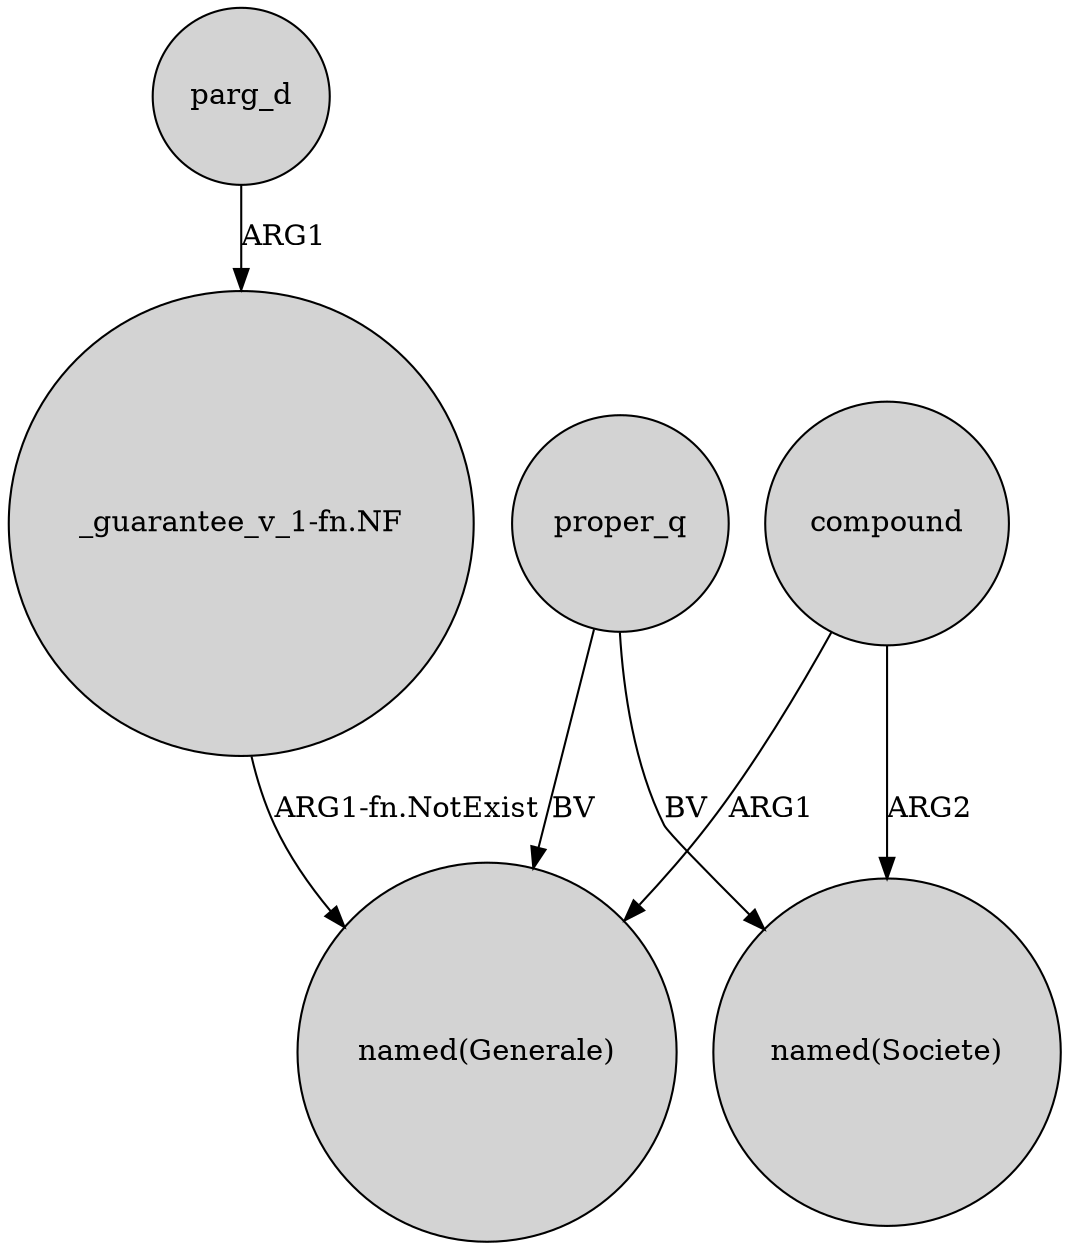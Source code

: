 digraph {
	node [shape=circle style=filled]
	compound -> "named(Societe)" [label=ARG2]
	parg_d -> "_guarantee_v_1-fn.NF" [label=ARG1]
	"_guarantee_v_1-fn.NF" -> "named(Generale)" [label="ARG1-fn.NotExist"]
	proper_q -> "named(Generale)" [label=BV]
	proper_q -> "named(Societe)" [label=BV]
	compound -> "named(Generale)" [label=ARG1]
}
